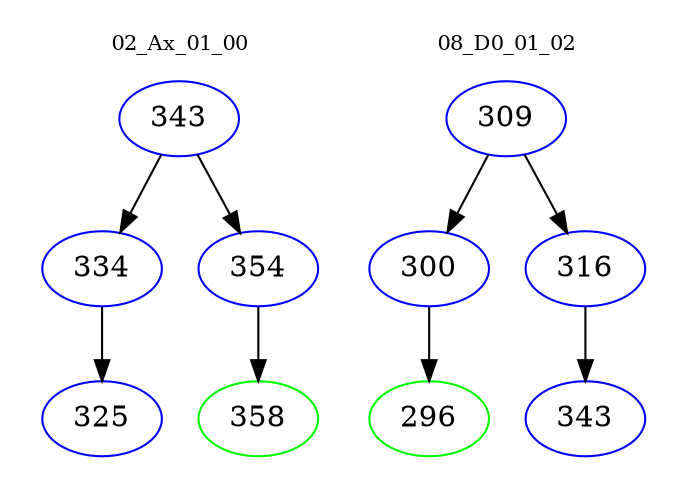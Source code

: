 digraph{
subgraph cluster_0 {
color = white
label = "02_Ax_01_00";
fontsize=10;
T0_343 [label="343", color="blue"]
T0_343 -> T0_334 [color="black"]
T0_334 [label="334", color="blue"]
T0_334 -> T0_325 [color="black"]
T0_325 [label="325", color="blue"]
T0_343 -> T0_354 [color="black"]
T0_354 [label="354", color="blue"]
T0_354 -> T0_358 [color="black"]
T0_358 [label="358", color="green"]
}
subgraph cluster_1 {
color = white
label = "08_D0_01_02";
fontsize=10;
T1_309 [label="309", color="blue"]
T1_309 -> T1_300 [color="black"]
T1_300 [label="300", color="blue"]
T1_300 -> T1_296 [color="black"]
T1_296 [label="296", color="green"]
T1_309 -> T1_316 [color="black"]
T1_316 [label="316", color="blue"]
T1_316 -> T1_343 [color="black"]
T1_343 [label="343", color="blue"]
}
}
